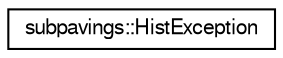 digraph G
{
  edge [fontname="FreeSans",fontsize="10",labelfontname="FreeSans",labelfontsize="10"];
  node [fontname="FreeSans",fontsize="10",shape=record];
  rankdir="LR";
  Node1 [label="subpavings::HistException",height=0.2,width=0.4,color="black", fillcolor="white", style="filled",URL="$classsubpavings_1_1HistException.shtml"];
}
